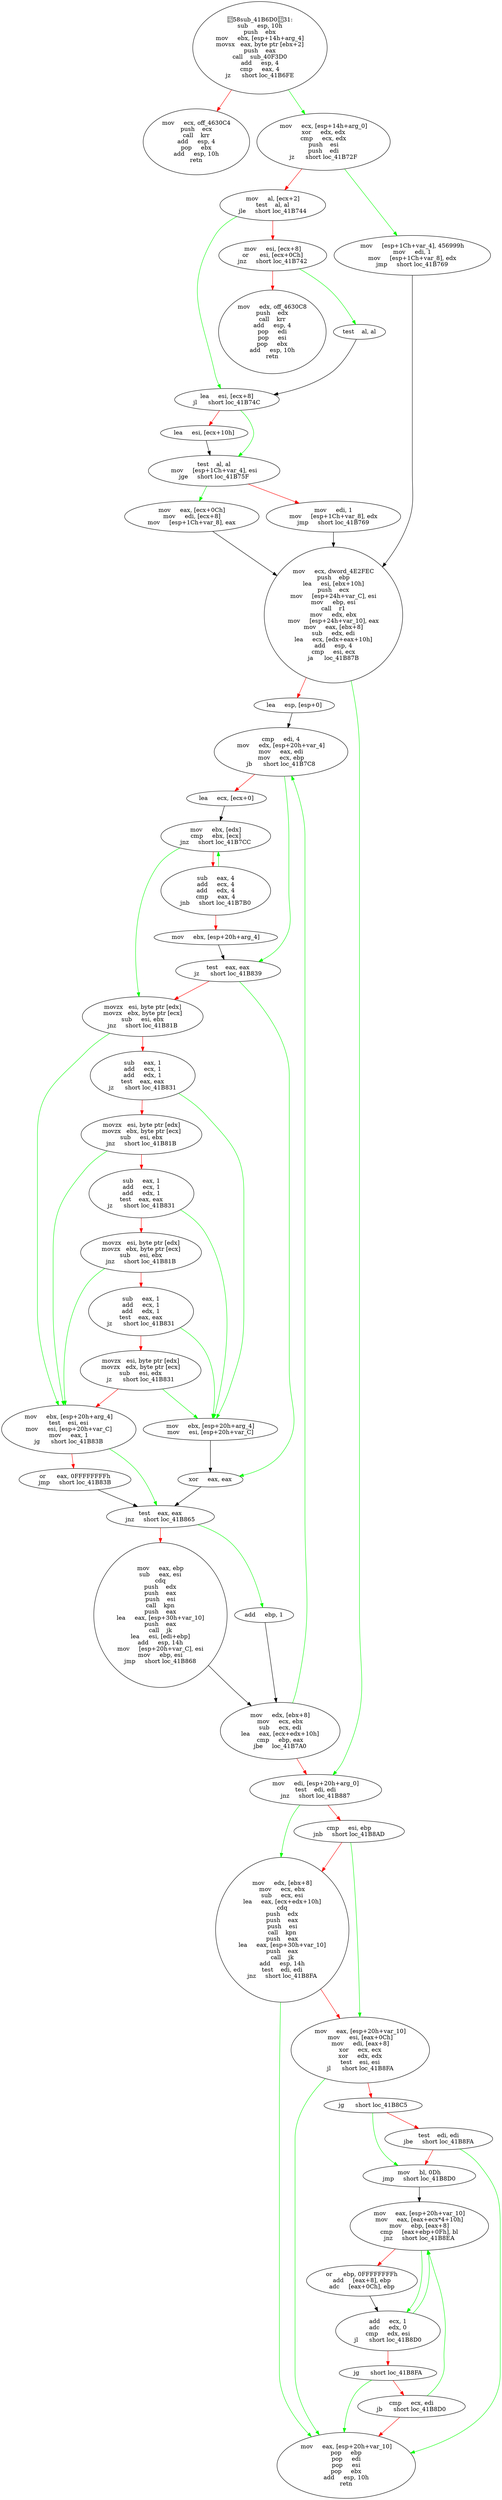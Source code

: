 digraph G{
Node0 [label = "58sub_41B6D031:
sub     esp, 10h
push    ebx
mov     ebx, [esp+14h+arg_4]
movsx   eax, byte ptr [ebx+2]
push    eax
call    sub_40F3D0
add     esp, 4
cmp     eax, 4
jz      short loc_41B6FE"]
Node1 [label = "mov     ecx, off_4630C4
push    ecx
call    krr
add     esp, 4
pop     ebx
add     esp, 10h
retn"]
Node2 [label = "mov     ecx, [esp+14h+arg_0]
xor     edx, edx
cmp     ecx, edx
push    esi
push    edi
jz      short loc_41B72F"]
Node3 [label = "mov     al, [ecx+2]
test    al, al
jle     short loc_41B744"]
Node4 [label = "mov     esi, [ecx+8]
or      esi, [ecx+0Ch]
jnz     short loc_41B742"]
Node5 [label = "mov     edx, off_4630C8
push    edx
call    krr
add     esp, 4
pop     edi
pop     esi
pop     ebx
add     esp, 10h
retn"]
Node6 [label = "mov     [esp+1Ch+var_4], 456999h
mov     edi, 1
mov     [esp+1Ch+var_8], edx
jmp     short loc_41B769"]
Node7 [label = "test    al, al"]
Node8 [label = "lea     esi, [ecx+8]
jl      short loc_41B74C"]
Node9 [label = "lea     esi, [ecx+10h]"]
Node10 [label = "test    al, al
mov     [esp+1Ch+var_4], esi
jge     short loc_41B75F"]
Node11 [label = "mov     edi, 1
mov     [esp+1Ch+var_8], edx
jmp     short loc_41B769"]
Node12 [label = "mov     eax, [ecx+0Ch]
mov     edi, [ecx+8]
mov     [esp+1Ch+var_8], eax"]
Node13 [label = "mov     ecx, dword_4E2FEC
push    ebp
lea     esi, [ebx+10h]
push    ecx
mov     [esp+24h+var_C], esi
mov     ebp, esi
call    r1
mov     edx, ebx
mov     [esp+24h+var_10], eax
mov     eax, [ebx+8]
sub     edx, edi
lea     ecx, [edx+eax+10h]
add     esp, 4
cmp     esi, ecx
ja      loc_41B87B"]
Node14 [label = "lea     esp, [esp+0]"]
Node15 [label = "cmp     edi, 4
mov     edx, [esp+20h+var_4]
mov     eax, edi
mov     ecx, ebp
jb      short loc_41B7C8"]
Node16 [label = "lea     ecx, [ecx+0]"]
Node17 [label = "mov     ebx, [edx]
cmp     ebx, [ecx]
jnz     short loc_41B7CC"]
Node18 [label = "sub     eax, 4
add     ecx, 4
add     edx, 4
cmp     eax, 4
jnb     short loc_41B7B0"]
Node19 [label = "mov     ebx, [esp+20h+arg_4]"]
Node20 [label = "test    eax, eax
jz      short loc_41B839"]
Node21 [label = "movzx   esi, byte ptr [edx]
movzx   ebx, byte ptr [ecx]
sub     esi, ebx
jnz     short loc_41B81B"]
Node22 [label = "sub     eax, 1
add     ecx, 1
add     edx, 1
test    eax, eax
jz      short loc_41B831"]
Node23 [label = "movzx   esi, byte ptr [edx]
movzx   ebx, byte ptr [ecx]
sub     esi, ebx
jnz     short loc_41B81B"]
Node24 [label = "sub     eax, 1
add     ecx, 1
add     edx, 1
test    eax, eax
jz      short loc_41B831"]
Node25 [label = "movzx   esi, byte ptr [edx]
movzx   ebx, byte ptr [ecx]
sub     esi, ebx
jnz     short loc_41B81B"]
Node26 [label = "sub     eax, 1
add     ecx, 1
add     edx, 1
test    eax, eax
jz      short loc_41B831"]
Node27 [label = "movzx   esi, byte ptr [edx]
movzx   edx, byte ptr [ecx]
sub     esi, edx
jz      short loc_41B831"]
Node28 [label = "mov     ebx, [esp+20h+arg_4]
test    esi, esi
mov     esi, [esp+20h+var_C]
mov     eax, 1
jg      short loc_41B83B"]
Node29 [label = "or      eax, 0FFFFFFFFh
jmp     short loc_41B83B"]
Node30 [label = "mov     ebx, [esp+20h+arg_4]
mov     esi, [esp+20h+var_C]"]
Node31 [label = "xor     eax, eax"]
Node32 [label = "test    eax, eax
jnz     short loc_41B865"]
Node33 [label = "mov     eax, ebp
sub     eax, esi
cdq
push    edx
push    eax
push    esi
call    kpn
push    eax
lea     eax, [esp+30h+var_10]
push    eax
call    jk
lea     esi, [edi+ebp]
add     esp, 14h
mov     [esp+20h+var_C], esi
mov     ebp, esi
jmp     short loc_41B868"]
Node34 [label = "add     ebp, 1"]
Node35 [label = "mov     edx, [ebx+8]
mov     ecx, ebx
sub     ecx, edi
lea     eax, [ecx+edx+10h]
cmp     ebp, eax
jbe     loc_41B7A0"]
Node36 [label = "mov     edi, [esp+20h+arg_0]
test    edi, edi
jnz     short loc_41B887"]
Node37 [label = "cmp     esi, ebp
jnb     short loc_41B8AD"]
Node38 [label = "mov     edx, [ebx+8]
mov     ecx, ebx
sub     ecx, esi
lea     eax, [ecx+edx+10h]
cdq
push    edx
push    eax
push    esi
call    kpn
push    eax
lea     eax, [esp+30h+var_10]
push    eax
call    jk
add     esp, 14h
test    edi, edi
jnz     short loc_41B8FA"]
Node39 [label = "mov     eax, [esp+20h+var_10]
mov     esi, [eax+0Ch]
mov     edi, [eax+8]
xor     ecx, ecx
xor     edx, edx
test    esi, esi
jl      short loc_41B8FA"]
Node40 [label = "jg      short loc_41B8C5"]
Node41 [label = "test    edi, edi
jbe     short loc_41B8FA"]
Node42 [label = "mov     bl, 0Dh
jmp     short loc_41B8D0"]
Node43 [label = "mov     eax, [esp+20h+var_10]
mov     eax, [eax+ecx*4+10h]
mov     ebp, [eax+8]
cmp     [eax+ebp+0Fh], bl
jnz     short loc_41B8EA"]
Node44 [label = "or      ebp, 0FFFFFFFFh
add     [eax+8], ebp
adc     [eax+0Ch], ebp"]
Node45 [label = "add     ecx, 1
adc     edx, 0
cmp     edx, esi
jl      short loc_41B8D0"]
Node46 [label = "jg      short loc_41B8FA"]
Node47 [label = "cmp     ecx, edi
jb      short loc_41B8D0"]
Node48 [label = "mov     eax, [esp+20h+var_10]
pop     ebp
pop     edi
pop     esi
pop     ebx
add     esp, 10h
retn"]
Node0 -> Node1 [color = "red"]
Node0 -> Node2 [color = "green"]
Node2 -> Node3 [color = "red"]
Node2 -> Node6 [color = "green"]
Node3 -> Node4 [color = "red"]
Node3 -> Node8 [color = "green"]
Node4 -> Node5 [color = "red"]
Node4 -> Node7 [color = "green"]
Node6 -> Node13 [color = "black"]
Node7 -> Node8 [color = "black"]
Node8 -> Node9 [color = "red"]
Node8 -> Node10 [color = "green"]
Node9 -> Node10 [color = "black"]
Node10 -> Node11 [color = "red"]
Node10 -> Node12 [color = "green"]
Node11 -> Node13 [color = "black"]
Node12 -> Node13 [color = "black"]
Node13 -> Node14 [color = "red"]
Node13 -> Node36 [color = "green"]
Node14 -> Node15 [color = "black"]
Node15 -> Node16 [color = "red"]
Node15 -> Node20 [color = "green"]
Node16 -> Node17 [color = "black"]
Node17 -> Node18 [color = "red"]
Node17 -> Node21 [color = "green"]
Node18 -> Node17 [color = "green"]
Node18 -> Node19 [color = "red"]
Node19 -> Node20 [color = "black"]
Node20 -> Node21 [color = "red"]
Node20 -> Node31 [color = "green"]
Node21 -> Node22 [color = "red"]
Node21 -> Node28 [color = "green"]
Node22 -> Node23 [color = "red"]
Node22 -> Node30 [color = "green"]
Node23 -> Node24 [color = "red"]
Node23 -> Node28 [color = "green"]
Node24 -> Node25 [color = "red"]
Node24 -> Node30 [color = "green"]
Node25 -> Node26 [color = "red"]
Node25 -> Node28 [color = "green"]
Node26 -> Node27 [color = "red"]
Node26 -> Node30 [color = "green"]
Node27 -> Node28 [color = "red"]
Node27 -> Node30 [color = "green"]
Node28 -> Node29 [color = "red"]
Node28 -> Node32 [color = "green"]
Node29 -> Node32 [color = "black"]
Node30 -> Node31 [color = "black"]
Node31 -> Node32 [color = "black"]
Node32 -> Node33 [color = "red"]
Node32 -> Node34 [color = "green"]
Node33 -> Node35 [color = "black"]
Node34 -> Node35 [color = "black"]
Node35 -> Node15 [color = "green"]
Node35 -> Node36 [color = "red"]
Node36 -> Node37 [color = "red"]
Node36 -> Node38 [color = "green"]
Node37 -> Node38 [color = "red"]
Node37 -> Node39 [color = "green"]
Node38 -> Node39 [color = "red"]
Node38 -> Node48 [color = "green"]
Node39 -> Node40 [color = "red"]
Node39 -> Node48 [color = "green"]
Node40 -> Node41 [color = "red"]
Node40 -> Node42 [color = "green"]
Node41 -> Node42 [color = "red"]
Node41 -> Node48 [color = "green"]
Node42 -> Node43 [color = "black"]
Node43 -> Node44 [color = "red"]
Node43 -> Node45 [color = "green"]
Node44 -> Node45 [color = "black"]
Node45 -> Node43 [color = "green"]
Node45 -> Node46 [color = "red"]
Node46 -> Node47 [color = "red"]
Node46 -> Node48 [color = "green"]
Node47 -> Node43 [color = "green"]
Node47 -> Node48 [color = "red"]
}